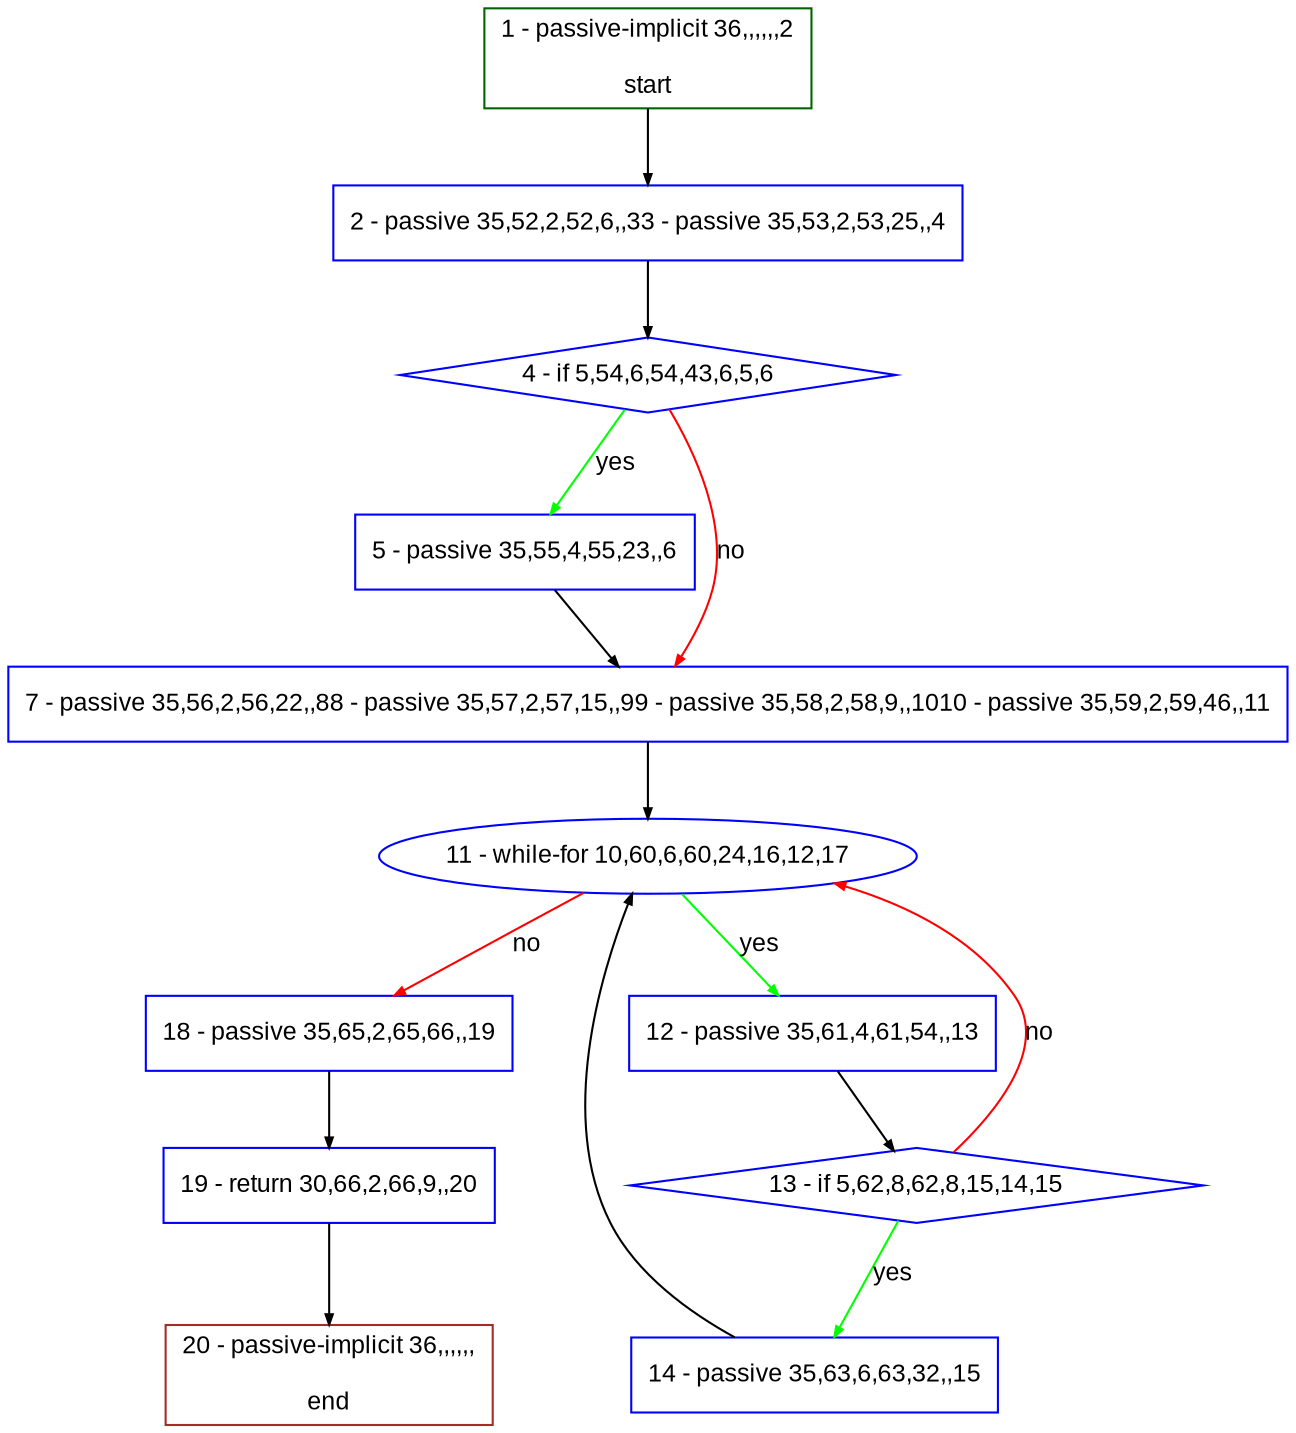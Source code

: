digraph "" {
  graph [pack="true", label="", fontsize="12", packmode="clust", fontname="Arial", fillcolor="#FFFFCC", bgcolor="white", style="rounded,filled", compound="true"];
  node [node_initialized="no", label="", color="grey", fontsize="12", fillcolor="white", fontname="Arial", style="filled", shape="rectangle", compound="true", fixedsize="false"];
  edge [fontcolor="black", arrowhead="normal", arrowtail="none", arrowsize="0.5", ltail="", label="", color="black", fontsize="12", lhead="", fontname="Arial", dir="forward", compound="true"];
  __N1 [label="2 - passive 35,52,2,52,6,,33 - passive 35,53,2,53,25,,4", color="#0000ff", fillcolor="#ffffff", style="filled", shape="box"];
  __N2 [label="1 - passive-implicit 36,,,,,,2\n\nstart", color="#006400", fillcolor="#ffffff", style="filled", shape="box"];
  __N3 [label="4 - if 5,54,6,54,43,6,5,6", color="#0000ff", fillcolor="#ffffff", style="filled", shape="diamond"];
  __N4 [label="5 - passive 35,55,4,55,23,,6", color="#0000ff", fillcolor="#ffffff", style="filled", shape="box"];
  __N5 [label="7 - passive 35,56,2,56,22,,88 - passive 35,57,2,57,15,,99 - passive 35,58,2,58,9,,1010 - passive 35,59,2,59,46,,11", color="#0000ff", fillcolor="#ffffff", style="filled", shape="box"];
  __N6 [label="11 - while-for 10,60,6,60,24,16,12,17", color="#0000ff", fillcolor="#ffffff", style="filled", shape="oval"];
  __N7 [label="12 - passive 35,61,4,61,54,,13", color="#0000ff", fillcolor="#ffffff", style="filled", shape="box"];
  __N8 [label="18 - passive 35,65,2,65,66,,19", color="#0000ff", fillcolor="#ffffff", style="filled", shape="box"];
  __N9 [label="13 - if 5,62,8,62,8,15,14,15", color="#0000ff", fillcolor="#ffffff", style="filled", shape="diamond"];
  __N10 [label="14 - passive 35,63,6,63,32,,15", color="#0000ff", fillcolor="#ffffff", style="filled", shape="box"];
  __N11 [label="19 - return 30,66,2,66,9,,20", color="#0000ff", fillcolor="#ffffff", style="filled", shape="box"];
  __N12 [label="20 - passive-implicit 36,,,,,,\n\nend", color="#a52a2a", fillcolor="#ffffff", style="filled", shape="box"];
  __N2 -> __N1 [arrowhead="normal", arrowtail="none", color="#000000", label="", dir="forward"];
  __N1 -> __N3 [arrowhead="normal", arrowtail="none", color="#000000", label="", dir="forward"];
  __N3 -> __N4 [arrowhead="normal", arrowtail="none", color="#00ff00", label="yes", dir="forward"];
  __N3 -> __N5 [arrowhead="normal", arrowtail="none", color="#ff0000", label="no", dir="forward"];
  __N4 -> __N5 [arrowhead="normal", arrowtail="none", color="#000000", label="", dir="forward"];
  __N5 -> __N6 [arrowhead="normal", arrowtail="none", color="#000000", label="", dir="forward"];
  __N6 -> __N7 [arrowhead="normal", arrowtail="none", color="#00ff00", label="yes", dir="forward"];
  __N6 -> __N8 [arrowhead="normal", arrowtail="none", color="#ff0000", label="no", dir="forward"];
  __N7 -> __N9 [arrowhead="normal", arrowtail="none", color="#000000", label="", dir="forward"];
  __N9 -> __N6 [arrowhead="normal", arrowtail="none", color="#ff0000", label="no", dir="forward"];
  __N9 -> __N10 [arrowhead="normal", arrowtail="none", color="#00ff00", label="yes", dir="forward"];
  __N10 -> __N6 [arrowhead="normal", arrowtail="none", color="#000000", label="", dir="forward"];
  __N8 -> __N11 [arrowhead="normal", arrowtail="none", color="#000000", label="", dir="forward"];
  __N11 -> __N12 [arrowhead="normal", arrowtail="none", color="#000000", label="", dir="forward"];
}

